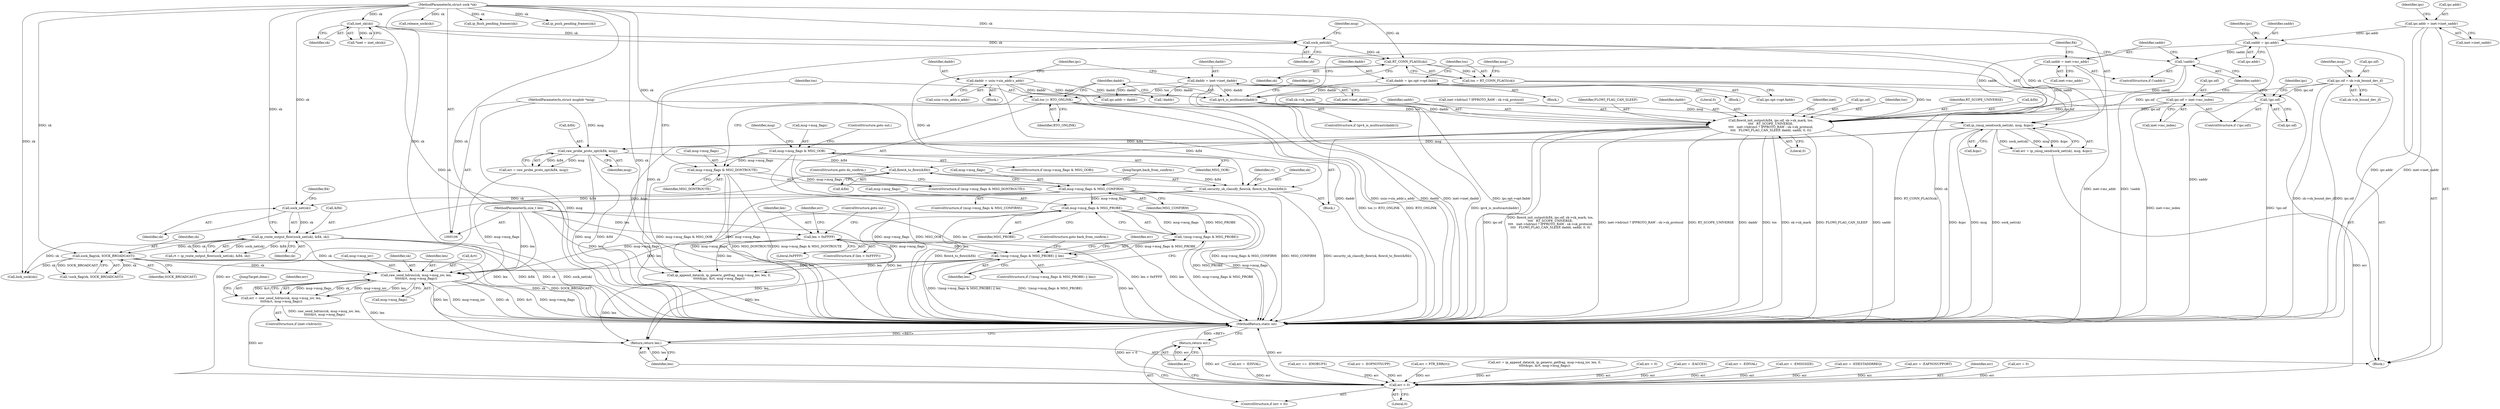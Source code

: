 digraph "0_linux_f6d8bd051c391c1c0458a30b2a7abcd939329259_27@pointer" {
"1000488" [label="(Call,raw_send_hdrinc(sk, msg->msg_iov, len,\n\t\t\t\t\t&rt, msg->msg_flags))"];
"1000440" [label="(Call,ip_route_output_flow(sock_net(sk), &fl4, sk))"];
"1000441" [label="(Call,sock_net(sk))"];
"1000433" [label="(Call,security_sk_classify_flow(sk, flowi4_to_flowi(&fl4)))"];
"1000357" [label="(Call,RT_CONN_FLAGS(sk))"];
"1000255" [label="(Call,sock_net(sk))"];
"1000115" [label="(Call,inet_sk(sk))"];
"1000108" [label="(MethodParameterIn,struct sock *sk)"];
"1000435" [label="(Call,flowi4_to_flowi(&fl4))"];
"1000426" [label="(Call,raw_probe_proto_opt(&fl4, msg))"];
"1000394" [label="(Call,flowi4_init_output(&fl4, ipc.oif, sk->sk_mark, tos,\n\t\t\t\t   RT_SCOPE_UNIVERSE,\n\t\t\t\t   inet->hdrincl ? IPPROTO_RAW : sk->sk_protocol,\n\t\t\t\t   FLOWI_FLAG_CAN_SLEEP, daddr, saddr, 0, 0))"];
"1000377" [label="(Call,ipc.oif = inet->mc_index)"];
"1000373" [label="(Call,!ipc.oif)"];
"1000240" [label="(Call,ipc.oif = sk->sk_bound_dev_if)"];
"1000355" [label="(Call,tos = RT_CONN_FLAGS(sk))"];
"1000365" [label="(Call,tos |= RTO_ONLINK)"];
"1000369" [label="(Call,ipv4_is_multicast(daddr))"];
"1000346" [label="(Call,daddr = ipc.opt->opt.faddr)"];
"1000218" [label="(Call,daddr = inet->inet_daddr)"];
"1000198" [label="(Call,daddr = usin->sin_addr.s_addr)"];
"1000387" [label="(Call,saddr = inet->mc_addr)"];
"1000385" [label="(Call,!saddr)"];
"1000270" [label="(Call,saddr = ipc.addr)"];
"1000223" [label="(Call,ipc.addr = inet->inet_saddr)"];
"1000254" [label="(Call,ip_cmsg_send(sock_net(sk), msg, &ipc))"];
"1000109" [label="(MethodParameterIn,struct msghdr *msg)"];
"1000470" [label="(Call,sock_flag(sk, SOCK_BROADCAST))"];
"1000589" [label="(Call,!(msg->msg_flags & MSG_PROBE) || len)"];
"1000590" [label="(Call,!(msg->msg_flags & MSG_PROBE))"];
"1000591" [label="(Call,msg->msg_flags & MSG_PROBE)"];
"1000475" [label="(Call,msg->msg_flags & MSG_CONFIRM)"];
"1000360" [label="(Call,msg->msg_flags & MSG_DONTROUTE)"];
"1000145" [label="(Call,msg->msg_flags & MSG_OOB)"];
"1000136" [label="(Call,len > 0xFFFF)"];
"1000110" [label="(MethodParameterIn,size_t len)"];
"1000486" [label="(Call,err = raw_send_hdrinc(sk, msg->msg_iov, len,\n\t\t\t\t\t&rt, msg->msg_flags))"];
"1000575" [label="(Call,err < 0)"];
"1000578" [label="(Return,return err;)"];
"1000580" [label="(Return,return len;)"];
"1000227" [label="(Call,inet->inet_saddr)"];
"1000490" [label="(Call,msg->msg_iov)"];
"1000433" [label="(Call,security_sk_classify_flow(sk, flowi4_to_flowi(&fl4)))"];
"1000141" [label="(Identifier,err)"];
"1000365" [label="(Call,tos |= RTO_ONLINK)"];
"1000588" [label="(ControlStructure,if (!(msg->msg_flags & MSG_PROBE) || len))"];
"1000577" [label="(Literal,0)"];
"1000387" [label="(Call,saddr = inet->mc_addr)"];
"1000324" [label="(Call,err = -EINVAL)"];
"1000277" [label="(Identifier,ipc)"];
"1000400" [label="(Call,sk->sk_mark)"];
"1000440" [label="(Call,ip_route_output_flow(sock_net(sk), &fl4, sk))"];
"1000254" [label="(Call,ip_cmsg_send(sock_net(sk), msg, &ipc))"];
"1000564" [label="(JumpTarget,done:)"];
"1000355" [label="(Call,tos = RT_CONN_FLAGS(sk))"];
"1000479" [label="(Identifier,MSG_CONFIRM)"];
"1000415" [label="(Identifier,saddr)"];
"1000551" [label="(Call,err == -ENOBUFS)"];
"1000218" [label="(Call,daddr = inet->inet_daddr)"];
"1000223" [label="(Call,ipc.addr = inet->inet_saddr)"];
"1000356" [label="(Identifier,tos)"];
"1000139" [label="(ControlStructure,goto out;)"];
"1000272" [label="(Call,ipc.addr)"];
"1000255" [label="(Call,sock_net(sk))"];
"1000377" [label="(Call,ipc.oif = inet->mc_index)"];
"1000590" [label="(Call,!(msg->msg_flags & MSG_PROBE))"];
"1000200" [label="(Call,usin->sin_addr.s_addr)"];
"1000341" [label="(Block,)"];
"1000138" [label="(Literal,0xFFFF)"];
"1000486" [label="(Call,err = raw_send_hdrinc(sk, msg->msg_iov, len,\n\t\t\t\t\t&rt, msg->msg_flags))"];
"1000517" [label="(Call,ip_append_data(sk, ip_generic_getfrag, msg->msg_iov, len, 0,\n\t\t\t\t\t&ipc, &rt, msg->msg_flags))"];
"1000405" [label="(Call,inet->hdrincl ? IPPROTO_RAW : sk->sk_protocol)"];
"1000434" [label="(Identifier,sk)"];
"1000346" [label="(Call,daddr = ipc.opt->opt.faddr)"];
"1000475" [label="(Call,msg->msg_flags & MSG_CONFIRM)"];
"1000225" [label="(Identifier,ipc)"];
"1000471" [label="(Identifier,sk)"];
"1000140" [label="(Call,err = -EOPNOTSUPP)"];
"1000348" [label="(Call,ipc.opt->opt.faddr)"];
"1000427" [label="(Call,&fl4)"];
"1000244" [label="(Call,sk->sk_bound_dev_if)"];
"1000413" [label="(Identifier,FLOWI_FLAG_CAN_SLEEP)"];
"1000361" [label="(Call,msg->msg_flags)"];
"1000137" [label="(Identifier,len)"];
"1000372" [label="(ControlStructure,if (!ipc.oif))"];
"1000596" [label="(Identifier,len)"];
"1000592" [label="(Call,msg->msg_flags)"];
"1000258" [label="(Call,&ipc)"];
"1000362" [label="(Identifier,msg)"];
"1000146" [label="(Call,msg->msg_flags)"];
"1000589" [label="(Call,!(msg->msg_flags & MSG_PROBE) || len)"];
"1000435" [label="(Call,flowi4_to_flowi(&fl4))"];
"1000375" [label="(Identifier,ipc)"];
"1000450" [label="(Call,err = PTR_ERR(rt))"];
"1000198" [label="(Call,daddr = usin->sin_addr.s_addr)"];
"1000414" [label="(Identifier,daddr)"];
"1000224" [label="(Call,ipc.addr)"];
"1000241" [label="(Call,ipc.oif)"];
"1000474" [label="(ControlStructure,if (msg->msg_flags & MSG_CONFIRM))"];
"1000513" [label="(Call,lock_sock(sk))"];
"1000597" [label="(ControlStructure,goto back_from_confirm;)"];
"1000578" [label="(Return,return err;)"];
"1000270" [label="(Call,saddr = ipc.addr)"];
"1000275" [label="(Call,ipc.addr = daddr)"];
"1000367" [label="(Identifier,RTO_ONLINK)"];
"1000360" [label="(Call,msg->msg_flags & MSG_DONTROUTE)"];
"1000115" [label="(Call,inet_sk(sk))"];
"1000496" [label="(Call,msg->msg_flags)"];
"1000359" [label="(ControlStructure,if (msg->msg_flags & MSG_DONTROUTE))"];
"1000581" [label="(Identifier,len)"];
"1000416" [label="(Literal,0)"];
"1000384" [label="(ControlStructure,if (!saddr))"];
"1000470" [label="(Call,sock_flag(sk, SOCK_BROADCAST))"];
"1000113" [label="(Call,*inet = inet_sk(sk))"];
"1000357" [label="(Call,RT_CONN_FLAGS(sk))"];
"1000385" [label="(Call,!saddr)"];
"1000240" [label="(Call,ipc.oif = sk->sk_bound_dev_if)"];
"1000386" [label="(Identifier,saddr)"];
"1000515" [label="(Call,err = ip_append_data(sk, ip_generic_getfrag, msg->msg_iov, len, 0,\n\t\t\t\t\t&ipc, &rt, msg->msg_flags))"];
"1000559" [label="(Call,err = 0)"];
"1000144" [label="(ControlStructure,if (msg->msg_flags & MSG_OOB))"];
"1000489" [label="(Identifier,sk)"];
"1000488" [label="(Call,raw_send_hdrinc(sk, msg->msg_iov, len,\n\t\t\t\t\t&rt, msg->msg_flags))"];
"1000347" [label="(Identifier,daddr)"];
"1000150" [label="(ControlStructure,goto out;)"];
"1000436" [label="(Call,&fl4)"];
"1000109" [label="(MethodParameterIn,struct msghdr *msg)"];
"1000472" [label="(Identifier,SOCK_BROADCAST)"];
"1000389" [label="(Call,inet->mc_addr)"];
"1000580" [label="(Return,return len;)"];
"1000252" [label="(Call,err = ip_cmsg_send(sock_net(sk), msg, &ipc))"];
"1000421" [label="(Identifier,inet)"];
"1000476" [label="(Call,msg->msg_flags)"];
"1000458" [label="(Call,err = -EACCES)"];
"1000153" [label="(Identifier,msg)"];
"1000482" [label="(ControlStructure,if (inet->hdrincl))"];
"1000394" [label="(Call,flowi4_init_output(&fl4, ipc.oif, sk->sk_mark, tos,\n\t\t\t\t   RT_SCOPE_UNIVERSE,\n\t\t\t\t   inet->hdrincl ? IPPROTO_RAW : sk->sk_protocol,\n\t\t\t\t   FLOWI_FLAG_CAN_SLEEP, daddr, saddr, 0, 0))"];
"1000219" [label="(Identifier,daddr)"];
"1000443" [label="(Call,&fl4)"];
"1000164" [label="(Call,err = -EINVAL)"];
"1000370" [label="(Identifier,daddr)"];
"1000364" [label="(Identifier,MSG_DONTROUTE)"];
"1000373" [label="(Call,!ipc.oif)"];
"1000481" [label="(JumpTarget,back_from_confirm:)"];
"1000438" [label="(Call,rt = ip_route_output_flow(sock_net(sk), &fl4, sk))"];
"1000480" [label="(ControlStructure,goto do_confirm;)"];
"1000595" [label="(Identifier,MSG_PROBE)"];
"1000257" [label="(Identifier,msg)"];
"1000424" [label="(Call,err = raw_probe_proto_opt(&fl4, msg))"];
"1000343" [label="(Call,!daddr)"];
"1000417" [label="(Literal,0)"];
"1000579" [label="(Identifier,err)"];
"1000249" [label="(Identifier,msg)"];
"1000493" [label="(Identifier,len)"];
"1000429" [label="(Identifier,msg)"];
"1000444" [label="(Identifier,fl4)"];
"1000131" [label="(Call,err = -EMSGSIZE)"];
"1000397" [label="(Call,ipc.oif)"];
"1000562" [label="(Call,release_sock(sk))"];
"1000469" [label="(Call,!sock_flag(sk, SOCK_BROADCAST))"];
"1000256" [label="(Identifier,sk)"];
"1000368" [label="(ControlStructure,if (ipv4_is_multicast(daddr)))"];
"1000271" [label="(Identifier,saddr)"];
"1000111" [label="(Block,)"];
"1000439" [label="(Identifier,rt)"];
"1000445" [label="(Identifier,sk)"];
"1000381" [label="(Call,inet->mc_index)"];
"1000206" [label="(Block,)"];
"1000145" [label="(Call,msg->msg_flags & MSG_OOB)"];
"1000369" [label="(Call,ipv4_is_multicast(daddr))"];
"1000135" [label="(ControlStructure,if (len > 0xFFFF))"];
"1000207" [label="(Call,err = -EDESTADDRREQ)"];
"1000403" [label="(Identifier,tos)"];
"1000404" [label="(Identifier,RT_SCOPE_UNIVERSE)"];
"1000149" [label="(Identifier,MSG_OOB)"];
"1000591" [label="(Call,msg->msg_flags & MSG_PROBE)"];
"1000602" [label="(MethodReturn,static int)"];
"1000494" [label="(Call,&rt)"];
"1000599" [label="(Identifier,err)"];
"1000574" [label="(ControlStructure,if (err < 0))"];
"1000442" [label="(Identifier,sk)"];
"1000189" [label="(Call,err = -EAFNOSUPPORT)"];
"1000232" [label="(Identifier,ipc)"];
"1000396" [label="(Identifier,fl4)"];
"1000374" [label="(Call,ipc.oif)"];
"1000392" [label="(Block,)"];
"1000576" [label="(Identifier,err)"];
"1000388" [label="(Identifier,saddr)"];
"1000441" [label="(Call,sock_net(sk))"];
"1000358" [label="(Identifier,sk)"];
"1000395" [label="(Call,&fl4)"];
"1000136" [label="(Call,len > 0xFFFF)"];
"1000575" [label="(Call,err < 0)"];
"1000534" [label="(Call,ip_flush_pending_frames(sk))"];
"1000378" [label="(Call,ipc.oif)"];
"1000379" [label="(Identifier,ipc)"];
"1000547" [label="(Call,ip_push_pending_frames(sk))"];
"1000116" [label="(Identifier,sk)"];
"1000155" [label="(Block,)"];
"1000426" [label="(Call,raw_probe_proto_opt(&fl4, msg))"];
"1000220" [label="(Call,inet->inet_daddr)"];
"1000199" [label="(Identifier,daddr)"];
"1000366" [label="(Identifier,tos)"];
"1000108" [label="(MethodParameterIn,struct sock *sk)"];
"1000487" [label="(Identifier,err)"];
"1000598" [label="(Call,err = 0)"];
"1000110" [label="(MethodParameterIn,size_t len)"];
"1000488" -> "1000486"  [label="AST: "];
"1000488" -> "1000496"  [label="CFG: "];
"1000489" -> "1000488"  [label="AST: "];
"1000490" -> "1000488"  [label="AST: "];
"1000493" -> "1000488"  [label="AST: "];
"1000494" -> "1000488"  [label="AST: "];
"1000496" -> "1000488"  [label="AST: "];
"1000486" -> "1000488"  [label="CFG: "];
"1000488" -> "1000602"  [label="DDG: sk"];
"1000488" -> "1000602"  [label="DDG: &rt"];
"1000488" -> "1000602"  [label="DDG: msg->msg_flags"];
"1000488" -> "1000602"  [label="DDG: len"];
"1000488" -> "1000602"  [label="DDG: msg->msg_iov"];
"1000488" -> "1000486"  [label="DDG: msg->msg_flags"];
"1000488" -> "1000486"  [label="DDG: sk"];
"1000488" -> "1000486"  [label="DDG: msg->msg_iov"];
"1000488" -> "1000486"  [label="DDG: len"];
"1000488" -> "1000486"  [label="DDG: &rt"];
"1000440" -> "1000488"  [label="DDG: sk"];
"1000470" -> "1000488"  [label="DDG: sk"];
"1000108" -> "1000488"  [label="DDG: sk"];
"1000589" -> "1000488"  [label="DDG: len"];
"1000136" -> "1000488"  [label="DDG: len"];
"1000110" -> "1000488"  [label="DDG: len"];
"1000475" -> "1000488"  [label="DDG: msg->msg_flags"];
"1000591" -> "1000488"  [label="DDG: msg->msg_flags"];
"1000488" -> "1000580"  [label="DDG: len"];
"1000440" -> "1000438"  [label="AST: "];
"1000440" -> "1000445"  [label="CFG: "];
"1000441" -> "1000440"  [label="AST: "];
"1000443" -> "1000440"  [label="AST: "];
"1000445" -> "1000440"  [label="AST: "];
"1000438" -> "1000440"  [label="CFG: "];
"1000440" -> "1000602"  [label="DDG: &fl4"];
"1000440" -> "1000602"  [label="DDG: sk"];
"1000440" -> "1000602"  [label="DDG: sock_net(sk)"];
"1000440" -> "1000438"  [label="DDG: sock_net(sk)"];
"1000440" -> "1000438"  [label="DDG: &fl4"];
"1000440" -> "1000438"  [label="DDG: sk"];
"1000441" -> "1000440"  [label="DDG: sk"];
"1000435" -> "1000440"  [label="DDG: &fl4"];
"1000108" -> "1000440"  [label="DDG: sk"];
"1000440" -> "1000470"  [label="DDG: sk"];
"1000440" -> "1000513"  [label="DDG: sk"];
"1000441" -> "1000442"  [label="CFG: "];
"1000442" -> "1000441"  [label="AST: "];
"1000444" -> "1000441"  [label="CFG: "];
"1000433" -> "1000441"  [label="DDG: sk"];
"1000108" -> "1000441"  [label="DDG: sk"];
"1000433" -> "1000392"  [label="AST: "];
"1000433" -> "1000435"  [label="CFG: "];
"1000434" -> "1000433"  [label="AST: "];
"1000435" -> "1000433"  [label="AST: "];
"1000439" -> "1000433"  [label="CFG: "];
"1000433" -> "1000602"  [label="DDG: security_sk_classify_flow(sk, flowi4_to_flowi(&fl4))"];
"1000433" -> "1000602"  [label="DDG: flowi4_to_flowi(&fl4)"];
"1000357" -> "1000433"  [label="DDG: sk"];
"1000108" -> "1000433"  [label="DDG: sk"];
"1000435" -> "1000433"  [label="DDG: &fl4"];
"1000357" -> "1000355"  [label="AST: "];
"1000357" -> "1000358"  [label="CFG: "];
"1000358" -> "1000357"  [label="AST: "];
"1000355" -> "1000357"  [label="CFG: "];
"1000357" -> "1000602"  [label="DDG: sk"];
"1000357" -> "1000355"  [label="DDG: sk"];
"1000255" -> "1000357"  [label="DDG: sk"];
"1000115" -> "1000357"  [label="DDG: sk"];
"1000108" -> "1000357"  [label="DDG: sk"];
"1000255" -> "1000254"  [label="AST: "];
"1000255" -> "1000256"  [label="CFG: "];
"1000256" -> "1000255"  [label="AST: "];
"1000257" -> "1000255"  [label="CFG: "];
"1000255" -> "1000602"  [label="DDG: sk"];
"1000255" -> "1000254"  [label="DDG: sk"];
"1000115" -> "1000255"  [label="DDG: sk"];
"1000108" -> "1000255"  [label="DDG: sk"];
"1000115" -> "1000113"  [label="AST: "];
"1000115" -> "1000116"  [label="CFG: "];
"1000116" -> "1000115"  [label="AST: "];
"1000113" -> "1000115"  [label="CFG: "];
"1000115" -> "1000602"  [label="DDG: sk"];
"1000115" -> "1000113"  [label="DDG: sk"];
"1000108" -> "1000115"  [label="DDG: sk"];
"1000108" -> "1000106"  [label="AST: "];
"1000108" -> "1000602"  [label="DDG: sk"];
"1000108" -> "1000470"  [label="DDG: sk"];
"1000108" -> "1000513"  [label="DDG: sk"];
"1000108" -> "1000517"  [label="DDG: sk"];
"1000108" -> "1000534"  [label="DDG: sk"];
"1000108" -> "1000547"  [label="DDG: sk"];
"1000108" -> "1000562"  [label="DDG: sk"];
"1000435" -> "1000436"  [label="CFG: "];
"1000436" -> "1000435"  [label="AST: "];
"1000426" -> "1000435"  [label="DDG: &fl4"];
"1000394" -> "1000435"  [label="DDG: &fl4"];
"1000426" -> "1000424"  [label="AST: "];
"1000426" -> "1000429"  [label="CFG: "];
"1000427" -> "1000426"  [label="AST: "];
"1000429" -> "1000426"  [label="AST: "];
"1000424" -> "1000426"  [label="CFG: "];
"1000426" -> "1000602"  [label="DDG: &fl4"];
"1000426" -> "1000602"  [label="DDG: msg"];
"1000426" -> "1000424"  [label="DDG: &fl4"];
"1000426" -> "1000424"  [label="DDG: msg"];
"1000394" -> "1000426"  [label="DDG: &fl4"];
"1000254" -> "1000426"  [label="DDG: msg"];
"1000109" -> "1000426"  [label="DDG: msg"];
"1000394" -> "1000392"  [label="AST: "];
"1000394" -> "1000417"  [label="CFG: "];
"1000395" -> "1000394"  [label="AST: "];
"1000397" -> "1000394"  [label="AST: "];
"1000400" -> "1000394"  [label="AST: "];
"1000403" -> "1000394"  [label="AST: "];
"1000404" -> "1000394"  [label="AST: "];
"1000405" -> "1000394"  [label="AST: "];
"1000413" -> "1000394"  [label="AST: "];
"1000414" -> "1000394"  [label="AST: "];
"1000415" -> "1000394"  [label="AST: "];
"1000416" -> "1000394"  [label="AST: "];
"1000417" -> "1000394"  [label="AST: "];
"1000421" -> "1000394"  [label="CFG: "];
"1000394" -> "1000602"  [label="DDG: ipc.oif"];
"1000394" -> "1000602"  [label="DDG: flowi4_init_output(&fl4, ipc.oif, sk->sk_mark, tos,\n\t\t\t\t   RT_SCOPE_UNIVERSE,\n\t\t\t\t   inet->hdrincl ? IPPROTO_RAW : sk->sk_protocol,\n\t\t\t\t   FLOWI_FLAG_CAN_SLEEP, daddr, saddr, 0, 0)"];
"1000394" -> "1000602"  [label="DDG: inet->hdrincl ? IPPROTO_RAW : sk->sk_protocol"];
"1000394" -> "1000602"  [label="DDG: RT_SCOPE_UNIVERSE"];
"1000394" -> "1000602"  [label="DDG: daddr"];
"1000394" -> "1000602"  [label="DDG: tos"];
"1000394" -> "1000602"  [label="DDG: sk->sk_mark"];
"1000394" -> "1000602"  [label="DDG: FLOWI_FLAG_CAN_SLEEP"];
"1000394" -> "1000602"  [label="DDG: saddr"];
"1000377" -> "1000394"  [label="DDG: ipc.oif"];
"1000373" -> "1000394"  [label="DDG: ipc.oif"];
"1000240" -> "1000394"  [label="DDG: ipc.oif"];
"1000355" -> "1000394"  [label="DDG: tos"];
"1000365" -> "1000394"  [label="DDG: tos"];
"1000369" -> "1000394"  [label="DDG: daddr"];
"1000387" -> "1000394"  [label="DDG: saddr"];
"1000385" -> "1000394"  [label="DDG: saddr"];
"1000270" -> "1000394"  [label="DDG: saddr"];
"1000377" -> "1000372"  [label="AST: "];
"1000377" -> "1000381"  [label="CFG: "];
"1000378" -> "1000377"  [label="AST: "];
"1000381" -> "1000377"  [label="AST: "];
"1000386" -> "1000377"  [label="CFG: "];
"1000377" -> "1000602"  [label="DDG: inet->mc_index"];
"1000373" -> "1000372"  [label="AST: "];
"1000373" -> "1000374"  [label="CFG: "];
"1000374" -> "1000373"  [label="AST: "];
"1000379" -> "1000373"  [label="CFG: "];
"1000386" -> "1000373"  [label="CFG: "];
"1000373" -> "1000602"  [label="DDG: !ipc.oif"];
"1000240" -> "1000373"  [label="DDG: ipc.oif"];
"1000240" -> "1000111"  [label="AST: "];
"1000240" -> "1000244"  [label="CFG: "];
"1000241" -> "1000240"  [label="AST: "];
"1000244" -> "1000240"  [label="AST: "];
"1000249" -> "1000240"  [label="CFG: "];
"1000240" -> "1000602"  [label="DDG: sk->sk_bound_dev_if"];
"1000240" -> "1000602"  [label="DDG: ipc.oif"];
"1000355" -> "1000111"  [label="AST: "];
"1000356" -> "1000355"  [label="AST: "];
"1000362" -> "1000355"  [label="CFG: "];
"1000355" -> "1000602"  [label="DDG: RT_CONN_FLAGS(sk)"];
"1000355" -> "1000365"  [label="DDG: tos"];
"1000365" -> "1000359"  [label="AST: "];
"1000365" -> "1000367"  [label="CFG: "];
"1000366" -> "1000365"  [label="AST: "];
"1000367" -> "1000365"  [label="AST: "];
"1000370" -> "1000365"  [label="CFG: "];
"1000365" -> "1000602"  [label="DDG: tos |= RTO_ONLINK"];
"1000365" -> "1000602"  [label="DDG: RTO_ONLINK"];
"1000369" -> "1000368"  [label="AST: "];
"1000369" -> "1000370"  [label="CFG: "];
"1000370" -> "1000369"  [label="AST: "];
"1000375" -> "1000369"  [label="CFG: "];
"1000396" -> "1000369"  [label="CFG: "];
"1000369" -> "1000602"  [label="DDG: ipv4_is_multicast(daddr)"];
"1000346" -> "1000369"  [label="DDG: daddr"];
"1000218" -> "1000369"  [label="DDG: daddr"];
"1000198" -> "1000369"  [label="DDG: daddr"];
"1000346" -> "1000341"  [label="AST: "];
"1000346" -> "1000348"  [label="CFG: "];
"1000347" -> "1000346"  [label="AST: "];
"1000348" -> "1000346"  [label="AST: "];
"1000356" -> "1000346"  [label="CFG: "];
"1000346" -> "1000602"  [label="DDG: ipc.opt->opt.faddr"];
"1000218" -> "1000206"  [label="AST: "];
"1000218" -> "1000220"  [label="CFG: "];
"1000219" -> "1000218"  [label="AST: "];
"1000220" -> "1000218"  [label="AST: "];
"1000225" -> "1000218"  [label="CFG: "];
"1000218" -> "1000602"  [label="DDG: daddr"];
"1000218" -> "1000602"  [label="DDG: inet->inet_daddr"];
"1000218" -> "1000275"  [label="DDG: daddr"];
"1000218" -> "1000343"  [label="DDG: daddr"];
"1000198" -> "1000155"  [label="AST: "];
"1000198" -> "1000200"  [label="CFG: "];
"1000199" -> "1000198"  [label="AST: "];
"1000200" -> "1000198"  [label="AST: "];
"1000225" -> "1000198"  [label="CFG: "];
"1000198" -> "1000602"  [label="DDG: usin->sin_addr.s_addr"];
"1000198" -> "1000602"  [label="DDG: daddr"];
"1000198" -> "1000275"  [label="DDG: daddr"];
"1000198" -> "1000343"  [label="DDG: daddr"];
"1000387" -> "1000384"  [label="AST: "];
"1000387" -> "1000389"  [label="CFG: "];
"1000388" -> "1000387"  [label="AST: "];
"1000389" -> "1000387"  [label="AST: "];
"1000396" -> "1000387"  [label="CFG: "];
"1000387" -> "1000602"  [label="DDG: inet->mc_addr"];
"1000385" -> "1000384"  [label="AST: "];
"1000385" -> "1000386"  [label="CFG: "];
"1000386" -> "1000385"  [label="AST: "];
"1000388" -> "1000385"  [label="CFG: "];
"1000396" -> "1000385"  [label="CFG: "];
"1000385" -> "1000602"  [label="DDG: !saddr"];
"1000270" -> "1000385"  [label="DDG: saddr"];
"1000270" -> "1000111"  [label="AST: "];
"1000270" -> "1000272"  [label="CFG: "];
"1000271" -> "1000270"  [label="AST: "];
"1000272" -> "1000270"  [label="AST: "];
"1000277" -> "1000270"  [label="CFG: "];
"1000270" -> "1000602"  [label="DDG: saddr"];
"1000223" -> "1000270"  [label="DDG: ipc.addr"];
"1000223" -> "1000111"  [label="AST: "];
"1000223" -> "1000227"  [label="CFG: "];
"1000224" -> "1000223"  [label="AST: "];
"1000227" -> "1000223"  [label="AST: "];
"1000232" -> "1000223"  [label="CFG: "];
"1000223" -> "1000602"  [label="DDG: inet->inet_saddr"];
"1000223" -> "1000602"  [label="DDG: ipc.addr"];
"1000254" -> "1000252"  [label="AST: "];
"1000254" -> "1000258"  [label="CFG: "];
"1000257" -> "1000254"  [label="AST: "];
"1000258" -> "1000254"  [label="AST: "];
"1000252" -> "1000254"  [label="CFG: "];
"1000254" -> "1000602"  [label="DDG: sock_net(sk)"];
"1000254" -> "1000602"  [label="DDG: &ipc"];
"1000254" -> "1000602"  [label="DDG: msg"];
"1000254" -> "1000252"  [label="DDG: sock_net(sk)"];
"1000254" -> "1000252"  [label="DDG: msg"];
"1000254" -> "1000252"  [label="DDG: &ipc"];
"1000109" -> "1000254"  [label="DDG: msg"];
"1000254" -> "1000517"  [label="DDG: &ipc"];
"1000109" -> "1000106"  [label="AST: "];
"1000109" -> "1000602"  [label="DDG: msg"];
"1000470" -> "1000469"  [label="AST: "];
"1000470" -> "1000472"  [label="CFG: "];
"1000471" -> "1000470"  [label="AST: "];
"1000472" -> "1000470"  [label="AST: "];
"1000469" -> "1000470"  [label="CFG: "];
"1000470" -> "1000602"  [label="DDG: SOCK_BROADCAST"];
"1000470" -> "1000602"  [label="DDG: sk"];
"1000470" -> "1000469"  [label="DDG: sk"];
"1000470" -> "1000469"  [label="DDG: SOCK_BROADCAST"];
"1000470" -> "1000513"  [label="DDG: sk"];
"1000589" -> "1000588"  [label="AST: "];
"1000589" -> "1000590"  [label="CFG: "];
"1000589" -> "1000596"  [label="CFG: "];
"1000590" -> "1000589"  [label="AST: "];
"1000596" -> "1000589"  [label="AST: "];
"1000597" -> "1000589"  [label="CFG: "];
"1000599" -> "1000589"  [label="CFG: "];
"1000589" -> "1000602"  [label="DDG: !(msg->msg_flags & MSG_PROBE) || len"];
"1000589" -> "1000602"  [label="DDG: !(msg->msg_flags & MSG_PROBE)"];
"1000589" -> "1000602"  [label="DDG: len"];
"1000589" -> "1000517"  [label="DDG: len"];
"1000589" -> "1000580"  [label="DDG: len"];
"1000590" -> "1000589"  [label="DDG: msg->msg_flags & MSG_PROBE"];
"1000136" -> "1000589"  [label="DDG: len"];
"1000110" -> "1000589"  [label="DDG: len"];
"1000590" -> "1000591"  [label="CFG: "];
"1000591" -> "1000590"  [label="AST: "];
"1000596" -> "1000590"  [label="CFG: "];
"1000590" -> "1000602"  [label="DDG: msg->msg_flags & MSG_PROBE"];
"1000591" -> "1000590"  [label="DDG: msg->msg_flags"];
"1000591" -> "1000590"  [label="DDG: MSG_PROBE"];
"1000591" -> "1000595"  [label="CFG: "];
"1000592" -> "1000591"  [label="AST: "];
"1000595" -> "1000591"  [label="AST: "];
"1000591" -> "1000602"  [label="DDG: MSG_PROBE"];
"1000591" -> "1000602"  [label="DDG: msg->msg_flags"];
"1000591" -> "1000517"  [label="DDG: msg->msg_flags"];
"1000475" -> "1000591"  [label="DDG: msg->msg_flags"];
"1000475" -> "1000474"  [label="AST: "];
"1000475" -> "1000479"  [label="CFG: "];
"1000476" -> "1000475"  [label="AST: "];
"1000479" -> "1000475"  [label="AST: "];
"1000480" -> "1000475"  [label="CFG: "];
"1000481" -> "1000475"  [label="CFG: "];
"1000475" -> "1000602"  [label="DDG: MSG_CONFIRM"];
"1000475" -> "1000602"  [label="DDG: msg->msg_flags & MSG_CONFIRM"];
"1000360" -> "1000475"  [label="DDG: msg->msg_flags"];
"1000475" -> "1000517"  [label="DDG: msg->msg_flags"];
"1000360" -> "1000359"  [label="AST: "];
"1000360" -> "1000364"  [label="CFG: "];
"1000361" -> "1000360"  [label="AST: "];
"1000364" -> "1000360"  [label="AST: "];
"1000366" -> "1000360"  [label="CFG: "];
"1000370" -> "1000360"  [label="CFG: "];
"1000360" -> "1000602"  [label="DDG: msg->msg_flags"];
"1000360" -> "1000602"  [label="DDG: MSG_DONTROUTE"];
"1000360" -> "1000602"  [label="DDG: msg->msg_flags & MSG_DONTROUTE"];
"1000145" -> "1000360"  [label="DDG: msg->msg_flags"];
"1000145" -> "1000144"  [label="AST: "];
"1000145" -> "1000149"  [label="CFG: "];
"1000146" -> "1000145"  [label="AST: "];
"1000149" -> "1000145"  [label="AST: "];
"1000150" -> "1000145"  [label="CFG: "];
"1000153" -> "1000145"  [label="CFG: "];
"1000145" -> "1000602"  [label="DDG: MSG_OOB"];
"1000145" -> "1000602"  [label="DDG: msg->msg_flags & MSG_OOB"];
"1000145" -> "1000602"  [label="DDG: msg->msg_flags"];
"1000136" -> "1000135"  [label="AST: "];
"1000136" -> "1000138"  [label="CFG: "];
"1000137" -> "1000136"  [label="AST: "];
"1000138" -> "1000136"  [label="AST: "];
"1000139" -> "1000136"  [label="CFG: "];
"1000141" -> "1000136"  [label="CFG: "];
"1000136" -> "1000602"  [label="DDG: len > 0xFFFF"];
"1000136" -> "1000602"  [label="DDG: len"];
"1000110" -> "1000136"  [label="DDG: len"];
"1000136" -> "1000517"  [label="DDG: len"];
"1000136" -> "1000580"  [label="DDG: len"];
"1000110" -> "1000106"  [label="AST: "];
"1000110" -> "1000602"  [label="DDG: len"];
"1000110" -> "1000517"  [label="DDG: len"];
"1000110" -> "1000580"  [label="DDG: len"];
"1000486" -> "1000482"  [label="AST: "];
"1000487" -> "1000486"  [label="AST: "];
"1000564" -> "1000486"  [label="CFG: "];
"1000486" -> "1000602"  [label="DDG: raw_send_hdrinc(sk, msg->msg_iov, len,\n\t\t\t\t\t&rt, msg->msg_flags)"];
"1000486" -> "1000575"  [label="DDG: err"];
"1000575" -> "1000574"  [label="AST: "];
"1000575" -> "1000577"  [label="CFG: "];
"1000576" -> "1000575"  [label="AST: "];
"1000577" -> "1000575"  [label="AST: "];
"1000579" -> "1000575"  [label="CFG: "];
"1000581" -> "1000575"  [label="CFG: "];
"1000575" -> "1000602"  [label="DDG: err < 0"];
"1000575" -> "1000602"  [label="DDG: err"];
"1000559" -> "1000575"  [label="DDG: err"];
"1000515" -> "1000575"  [label="DDG: err"];
"1000324" -> "1000575"  [label="DDG: err"];
"1000450" -> "1000575"  [label="DDG: err"];
"1000551" -> "1000575"  [label="DDG: err"];
"1000164" -> "1000575"  [label="DDG: err"];
"1000598" -> "1000575"  [label="DDG: err"];
"1000458" -> "1000575"  [label="DDG: err"];
"1000252" -> "1000575"  [label="DDG: err"];
"1000189" -> "1000575"  [label="DDG: err"];
"1000131" -> "1000575"  [label="DDG: err"];
"1000140" -> "1000575"  [label="DDG: err"];
"1000207" -> "1000575"  [label="DDG: err"];
"1000424" -> "1000575"  [label="DDG: err"];
"1000575" -> "1000578"  [label="DDG: err"];
"1000578" -> "1000574"  [label="AST: "];
"1000578" -> "1000579"  [label="CFG: "];
"1000579" -> "1000578"  [label="AST: "];
"1000602" -> "1000578"  [label="CFG: "];
"1000578" -> "1000602"  [label="DDG: <RET>"];
"1000579" -> "1000578"  [label="DDG: err"];
"1000580" -> "1000111"  [label="AST: "];
"1000580" -> "1000581"  [label="CFG: "];
"1000581" -> "1000580"  [label="AST: "];
"1000602" -> "1000580"  [label="CFG: "];
"1000580" -> "1000602"  [label="DDG: <RET>"];
"1000581" -> "1000580"  [label="DDG: len"];
"1000517" -> "1000580"  [label="DDG: len"];
}
